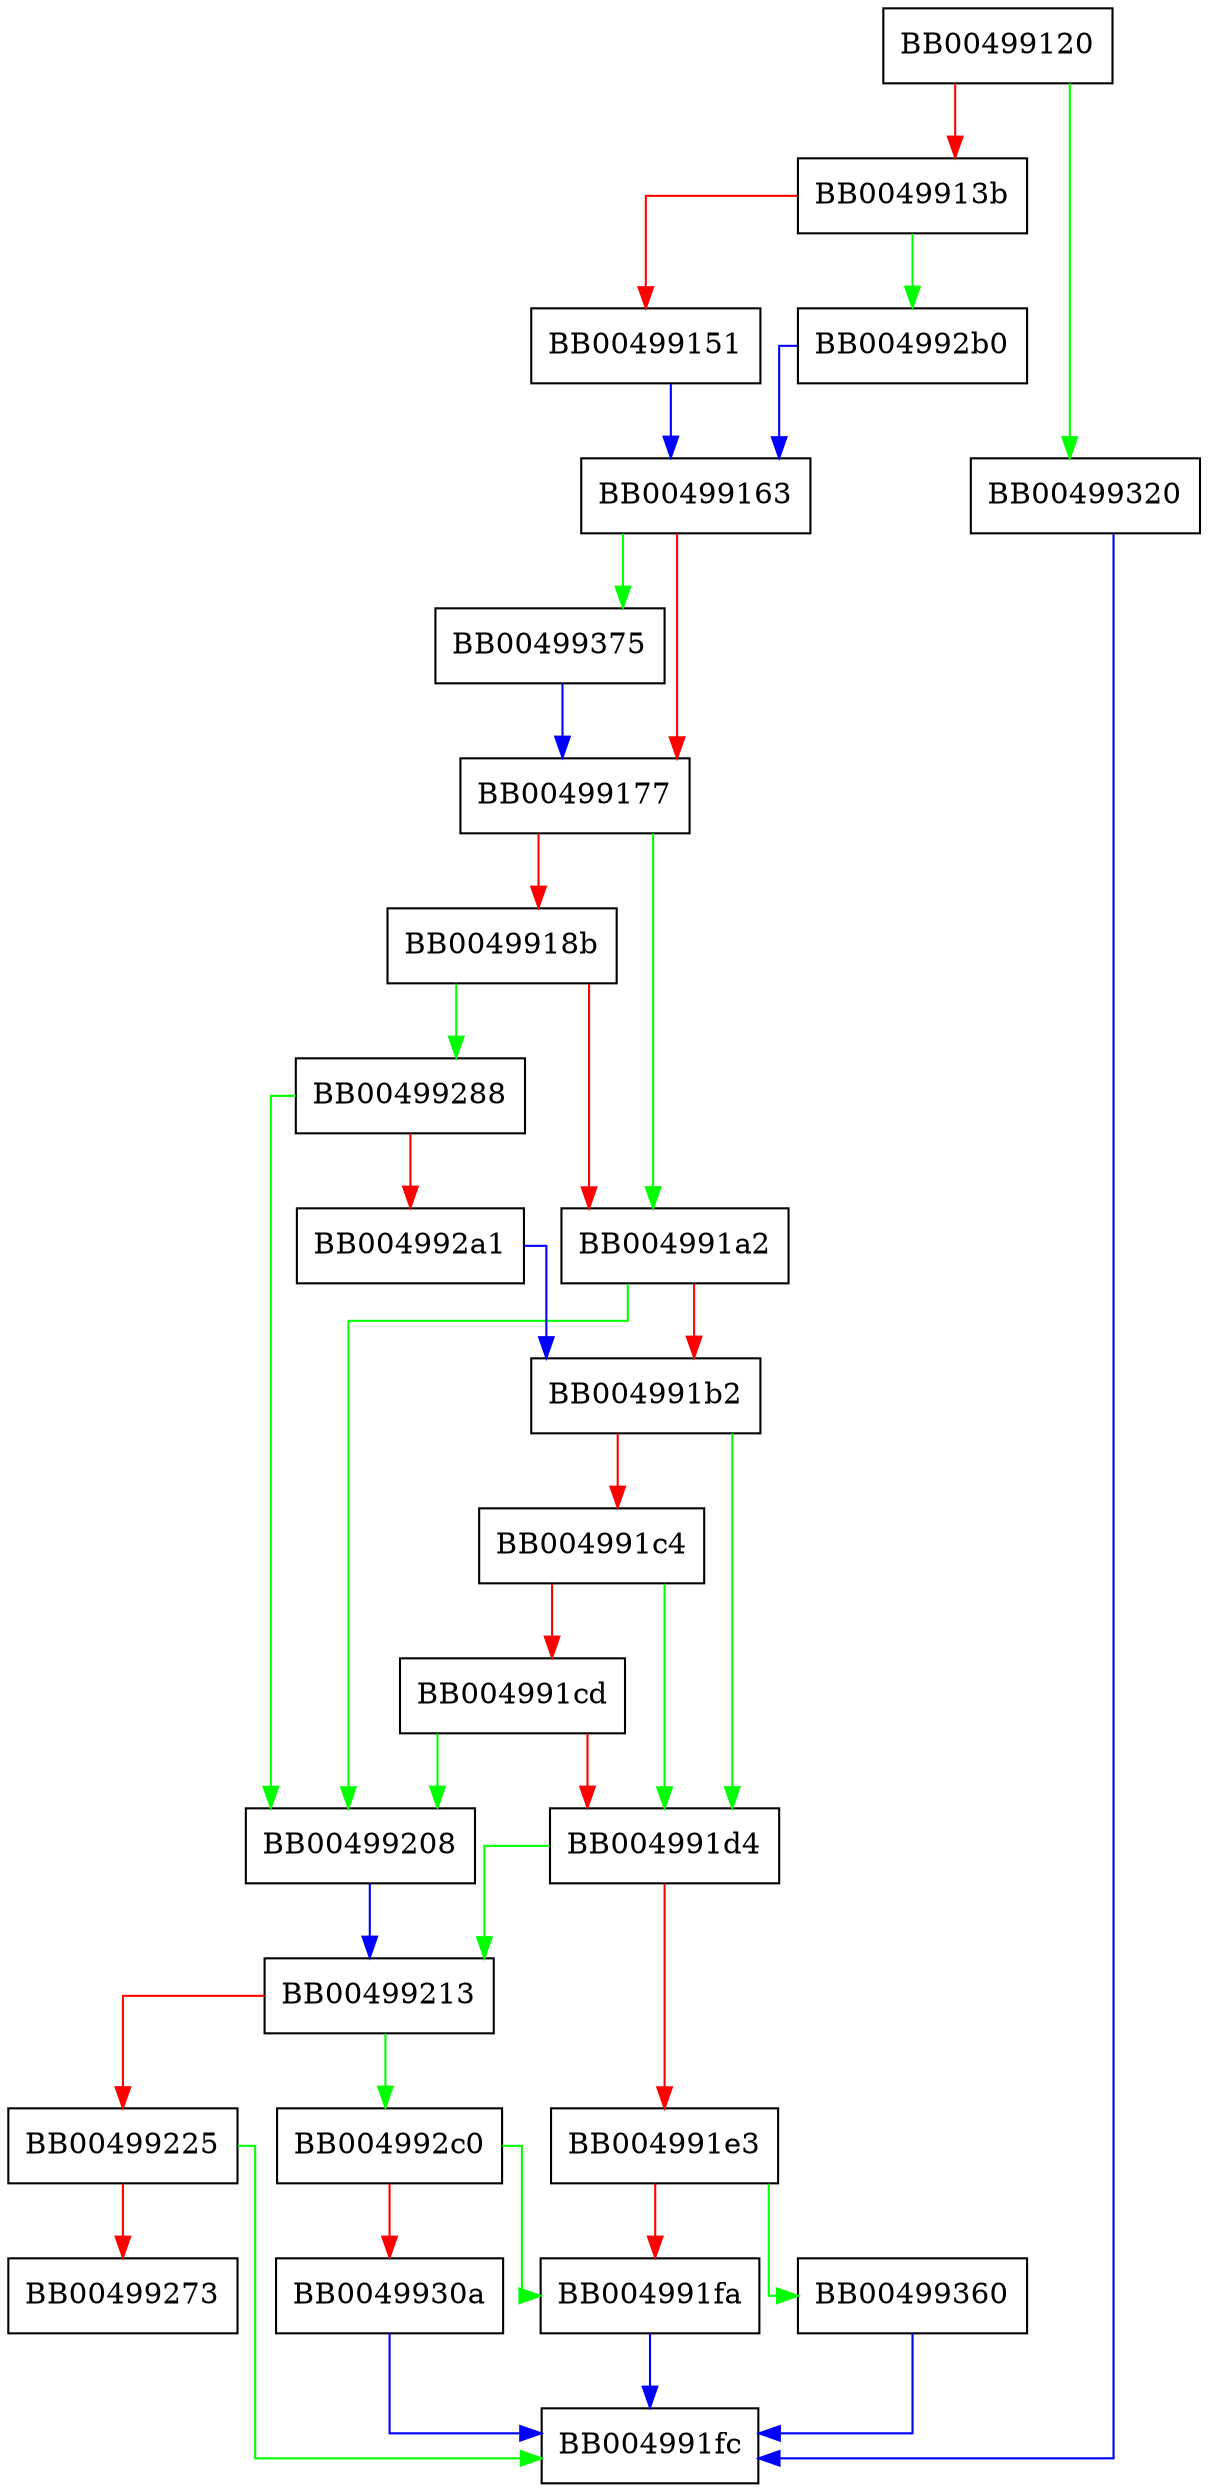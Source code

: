 digraph ssl_get_new_session {
  node [shape="box"];
  graph [splines=ortho];
  BB00499120 -> BB00499320 [color="green"];
  BB00499120 -> BB0049913b [color="red"];
  BB0049913b -> BB004992b0 [color="green"];
  BB0049913b -> BB00499151 [color="red"];
  BB00499151 -> BB00499163 [color="blue"];
  BB00499163 -> BB00499375 [color="green"];
  BB00499163 -> BB00499177 [color="red"];
  BB00499177 -> BB004991a2 [color="green"];
  BB00499177 -> BB0049918b [color="red"];
  BB0049918b -> BB00499288 [color="green"];
  BB0049918b -> BB004991a2 [color="red"];
  BB004991a2 -> BB00499208 [color="green"];
  BB004991a2 -> BB004991b2 [color="red"];
  BB004991b2 -> BB004991d4 [color="green"];
  BB004991b2 -> BB004991c4 [color="red"];
  BB004991c4 -> BB004991d4 [color="green"];
  BB004991c4 -> BB004991cd [color="red"];
  BB004991cd -> BB00499208 [color="green"];
  BB004991cd -> BB004991d4 [color="red"];
  BB004991d4 -> BB00499213 [color="green"];
  BB004991d4 -> BB004991e3 [color="red"];
  BB004991e3 -> BB00499360 [color="green"];
  BB004991e3 -> BB004991fa [color="red"];
  BB004991fa -> BB004991fc [color="blue"];
  BB00499208 -> BB00499213 [color="blue"];
  BB00499213 -> BB004992c0 [color="green"];
  BB00499213 -> BB00499225 [color="red"];
  BB00499225 -> BB004991fc [color="green"];
  BB00499225 -> BB00499273 [color="red"];
  BB00499288 -> BB00499208 [color="green"];
  BB00499288 -> BB004992a1 [color="red"];
  BB004992a1 -> BB004991b2 [color="blue"];
  BB004992b0 -> BB00499163 [color="blue"];
  BB004992c0 -> BB004991fa [color="green"];
  BB004992c0 -> BB0049930a [color="red"];
  BB0049930a -> BB004991fc [color="blue"];
  BB00499320 -> BB004991fc [color="blue"];
  BB00499360 -> BB004991fc [color="blue"];
  BB00499375 -> BB00499177 [color="blue"];
}